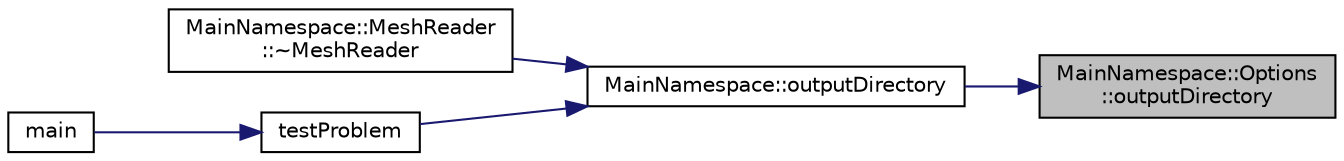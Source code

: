 digraph "MainNamespace::Options::outputDirectory"
{
 // INTERACTIVE_SVG=YES
 // LATEX_PDF_SIZE
  edge [fontname="Helvetica",fontsize="10",labelfontname="Helvetica",labelfontsize="10"];
  node [fontname="Helvetica",fontsize="10",shape=record];
  rankdir="RL";
  Node1 [label="MainNamespace::Options\l::outputDirectory",height=0.2,width=0.4,color="black", fillcolor="grey75", style="filled", fontcolor="black",tooltip=" "];
  Node1 -> Node2 [dir="back",color="midnightblue",fontsize="10",style="solid",fontname="Helvetica"];
  Node2 [label="MainNamespace::outputDirectory",height=0.2,width=0.4,color="black", fillcolor="white", style="filled",URL="$namespace_main_namespace.html#a71dba2b09368b6de6d66105d0bca7911",tooltip=" "];
  Node2 -> Node3 [dir="back",color="midnightblue",fontsize="10",style="solid",fontname="Helvetica"];
  Node3 [label="MainNamespace::MeshReader\l::~MeshReader",height=0.2,width=0.4,color="black", fillcolor="white", style="filled",URL="$class_main_namespace_1_1_mesh_reader.html#aa0e1d758744f315e330c6d0d50438322",tooltip=" "];
  Node2 -> Node4 [dir="back",color="midnightblue",fontsize="10",style="solid",fontname="Helvetica"];
  Node4 [label="testProblem",height=0.2,width=0.4,color="black", fillcolor="white", style="filled",URL="$main_8cpp.html#a5d68713f22d1b3e2495b15d107ea7d21",tooltip=" "];
  Node4 -> Node5 [dir="back",color="midnightblue",fontsize="10",style="solid",fontname="Helvetica"];
  Node5 [label="main",height=0.2,width=0.4,color="black", fillcolor="white", style="filled",URL="$main_8cpp.html#a3c04138a5bfe5d72780bb7e82a18e627",tooltip=" "];
}
